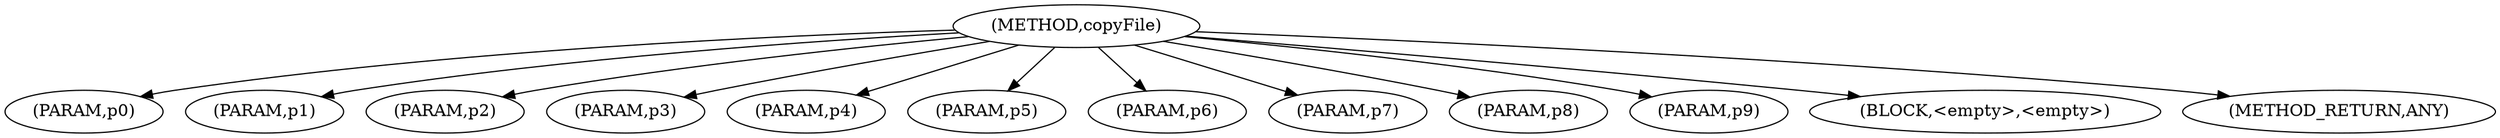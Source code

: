 digraph "copyFile" {  
"871" [label = <(METHOD,copyFile)> ]
"872" [label = <(PARAM,p0)> ]
"873" [label = <(PARAM,p1)> ]
"874" [label = <(PARAM,p2)> ]
"875" [label = <(PARAM,p3)> ]
"876" [label = <(PARAM,p4)> ]
"877" [label = <(PARAM,p5)> ]
"878" [label = <(PARAM,p6)> ]
"879" [label = <(PARAM,p7)> ]
"880" [label = <(PARAM,p8)> ]
"881" [label = <(PARAM,p9)> ]
"882" [label = <(BLOCK,&lt;empty&gt;,&lt;empty&gt;)> ]
"883" [label = <(METHOD_RETURN,ANY)> ]
  "871" -> "872" 
  "871" -> "873" 
  "871" -> "882" 
  "871" -> "874" 
  "871" -> "883" 
  "871" -> "875" 
  "871" -> "876" 
  "871" -> "877" 
  "871" -> "878" 
  "871" -> "879" 
  "871" -> "880" 
  "871" -> "881" 
}
